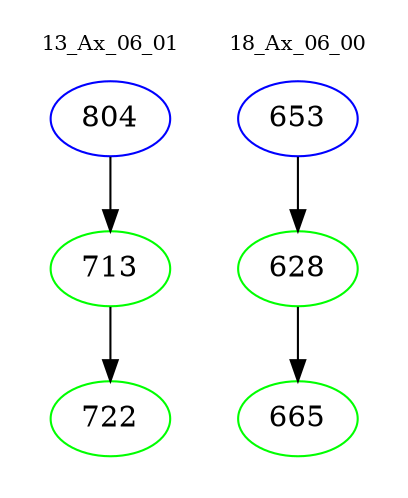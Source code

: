 digraph{
subgraph cluster_0 {
color = white
label = "13_Ax_06_01";
fontsize=10;
T0_804 [label="804", color="blue"]
T0_804 -> T0_713 [color="black"]
T0_713 [label="713", color="green"]
T0_713 -> T0_722 [color="black"]
T0_722 [label="722", color="green"]
}
subgraph cluster_1 {
color = white
label = "18_Ax_06_00";
fontsize=10;
T1_653 [label="653", color="blue"]
T1_653 -> T1_628 [color="black"]
T1_628 [label="628", color="green"]
T1_628 -> T1_665 [color="black"]
T1_665 [label="665", color="green"]
}
}
